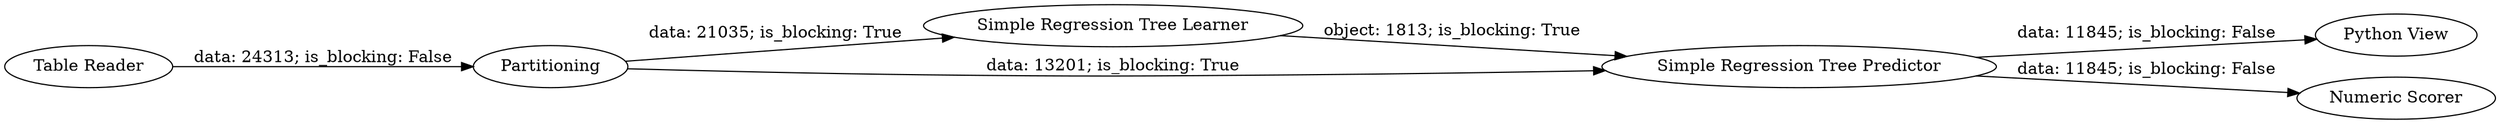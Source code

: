 digraph {
	"7040624166066757333_59" [label="Simple Regression Tree Learner"]
	"7040624166066757333_54" [label=Partitioning]
	"7040624166066757333_60" [label="Simple Regression Tree Predictor"]
	"7040624166066757333_62" [label="Table Reader"]
	"7040624166066757333_53" [label="Python View"]
	"7040624166066757333_61" [label="Numeric Scorer"]
	"7040624166066757333_59" -> "7040624166066757333_60" [label="object: 1813; is_blocking: True"]
	"7040624166066757333_62" -> "7040624166066757333_54" [label="data: 24313; is_blocking: False"]
	"7040624166066757333_60" -> "7040624166066757333_53" [label="data: 11845; is_blocking: False"]
	"7040624166066757333_60" -> "7040624166066757333_61" [label="data: 11845; is_blocking: False"]
	"7040624166066757333_54" -> "7040624166066757333_59" [label="data: 21035; is_blocking: True"]
	"7040624166066757333_54" -> "7040624166066757333_60" [label="data: 13201; is_blocking: True"]
	rankdir=LR
}

